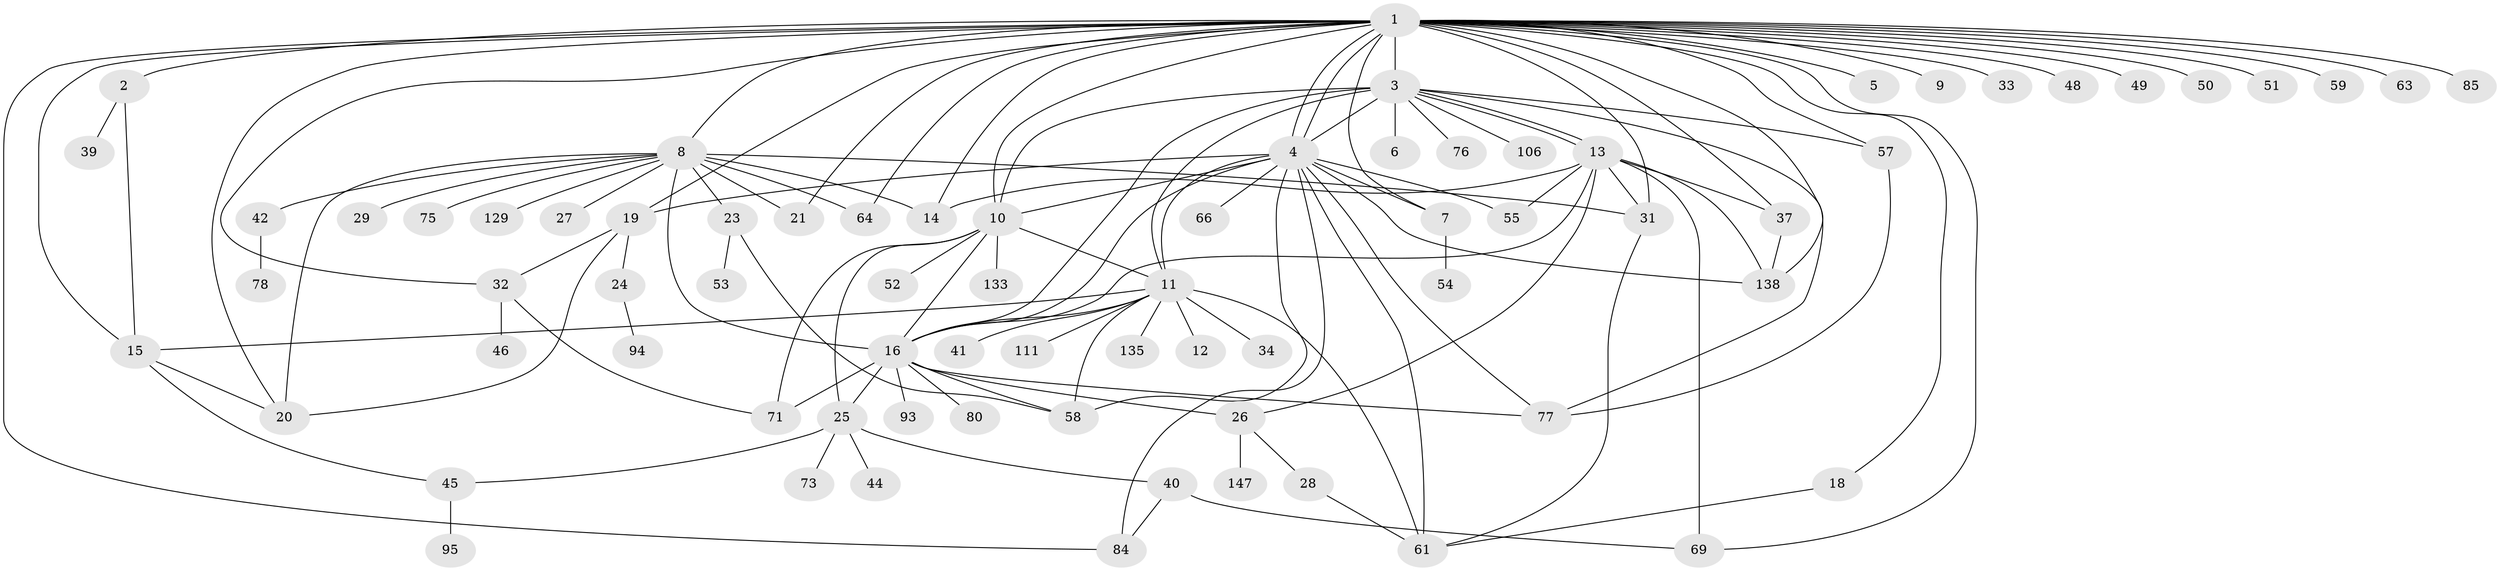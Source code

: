 // original degree distribution, {35: 0.006756756756756757, 3: 0.0945945945945946, 14: 0.013513513513513514, 1: 0.4864864864864865, 2: 0.18243243243243243, 5: 0.05405405405405406, 13: 0.013513513513513514, 12: 0.006756756756756757, 4: 0.08108108108108109, 6: 0.033783783783783786, 8: 0.006756756756756757, 7: 0.013513513513513514, 9: 0.006756756756756757}
// Generated by graph-tools (version 1.1) at 2025/18/03/04/25 18:18:16]
// undirected, 74 vertices, 124 edges
graph export_dot {
graph [start="1"]
  node [color=gray90,style=filled];
  1;
  2;
  3;
  4 [super="+67"];
  5;
  6 [super="+62"];
  7 [super="+134+56"];
  8;
  9;
  10 [super="+17"];
  11;
  12;
  13;
  14 [super="+89"];
  15 [super="+140+81+88"];
  16 [super="+97+126+108+68"];
  18;
  19;
  20 [super="+22+35"];
  21 [super="+143"];
  23 [super="+47+82+101+87"];
  24;
  25 [super="+43+38"];
  26 [super="+105+119+91+86+74"];
  27;
  28;
  29;
  31 [super="+65+36"];
  32;
  33 [super="+146"];
  34;
  37 [super="+144+60"];
  39;
  40 [super="+92"];
  41;
  42 [super="+148+72"];
  44;
  45 [super="+96"];
  46;
  48;
  49;
  50;
  51;
  52;
  53;
  54;
  55 [super="+123"];
  57;
  58 [super="+131+136"];
  59;
  61 [super="+122"];
  63;
  64;
  66;
  69 [super="+121"];
  71 [super="+114+99+83"];
  73;
  75;
  76;
  77 [super="+98"];
  78;
  80;
  84 [super="+113"];
  85;
  93;
  94;
  95;
  106;
  111;
  129;
  133;
  135;
  138 [super="+139"];
  147;
  1 -- 2;
  1 -- 3;
  1 -- 4 [weight=2];
  1 -- 4;
  1 -- 5;
  1 -- 7 [weight=2];
  1 -- 8;
  1 -- 9;
  1 -- 18;
  1 -- 19;
  1 -- 21;
  1 -- 32;
  1 -- 33;
  1 -- 37;
  1 -- 48;
  1 -- 49;
  1 -- 50;
  1 -- 51;
  1 -- 57;
  1 -- 59;
  1 -- 63;
  1 -- 64;
  1 -- 69;
  1 -- 84;
  1 -- 85;
  1 -- 138;
  1 -- 31;
  1 -- 14;
  1 -- 20;
  1 -- 15;
  1 -- 10;
  2 -- 15;
  2 -- 39;
  3 -- 6;
  3 -- 10 [weight=2];
  3 -- 11;
  3 -- 13;
  3 -- 13;
  3 -- 16 [weight=2];
  3 -- 57;
  3 -- 76;
  3 -- 106;
  3 -- 77;
  3 -- 4;
  4 -- 7;
  4 -- 11;
  4 -- 19;
  4 -- 55;
  4 -- 61;
  4 -- 66;
  4 -- 84;
  4 -- 138;
  4 -- 16;
  4 -- 10 [weight=2];
  4 -- 58;
  4 -- 77;
  7 -- 54;
  8 -- 14;
  8 -- 20;
  8 -- 21;
  8 -- 23;
  8 -- 27;
  8 -- 29;
  8 -- 31;
  8 -- 42;
  8 -- 64;
  8 -- 75;
  8 -- 129;
  8 -- 16;
  10 -- 11;
  10 -- 25;
  10 -- 133;
  10 -- 16;
  10 -- 52;
  10 -- 71;
  11 -- 12;
  11 -- 34;
  11 -- 41;
  11 -- 58;
  11 -- 61;
  11 -- 111;
  11 -- 135;
  11 -- 16 [weight=2];
  11 -- 15;
  13 -- 26;
  13 -- 37 [weight=2];
  13 -- 55;
  13 -- 138;
  13 -- 31;
  13 -- 69;
  13 -- 14;
  13 -- 16;
  15 -- 20;
  15 -- 45;
  16 -- 58;
  16 -- 77;
  16 -- 80;
  16 -- 26 [weight=2];
  16 -- 93;
  16 -- 25;
  16 -- 71;
  18 -- 61;
  19 -- 24;
  19 -- 32;
  19 -- 20;
  23 -- 53;
  23 -- 58;
  24 -- 94;
  25 -- 73;
  25 -- 44;
  25 -- 45;
  25 -- 40;
  26 -- 28;
  26 -- 147;
  28 -- 61;
  31 -- 61;
  32 -- 46;
  32 -- 71;
  37 -- 138;
  40 -- 69;
  40 -- 84;
  42 -- 78;
  45 -- 95;
  57 -- 77;
}
